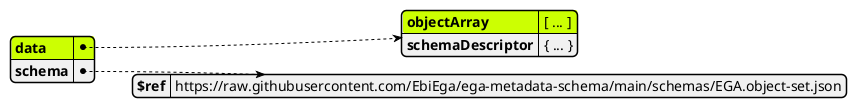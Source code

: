 @startjson
#highlight "data" / "objectArray" / "0" / "assayTypeSpecifications" / "arrayAssaySpecifications" / "arraySampleLabels" / "0" / "arrayLabel" / "arrayLabelIdentifier" / "termId"
#highlight "data" / "objectArray" / "0" / "assayTypeSpecifications" / "arrayAssaySpecifications" / "arraySampleLabels" / "1" / "arrayLabel" / "arrayLabelIdentifier" / "termId"
#highlight "data" / "objectArray" / "1" / "assayTypeSpecifications" / "sequencingAssaySpecifications" / "referenceAlignmentDetails" / "0" / "ncbiAssembly" / "termId"
#highlight "data" / "objectArray" / "1" / "assayTypeSpecifications" / "sequencingAssaySpecifications" / "referenceAlignmentDetails" / "0" / "ncbiAssemblyUnit" / "termId"
#highlight "data" / "objectArray" / "1" / "assayTypeSpecifications" / "sequencingAssaySpecifications" / "referenceAlignmentDetails" / "1" / "ncbiAssembly" / "termId"
#highlight "data" / "objectArray" / "1" / "assayTypeSpecifications" / "sequencingAssaySpecifications" / "referenceAlignmentDetails" / "1" / "ncbiAssemblyUnit" / "termId"
#highlight "data"
#highlight "data" / "objectArray"
#highlight "data" / "objectArray" / "0"
#highlight "data" / "objectArray" / "0" / "assayTypeSpecifications"
#highlight "data" / "objectArray" / "0" / "assayTypeSpecifications" / "arrayAssaySpecifications"
#highlight "data" / "objectArray" / "0" / "assayTypeSpecifications" / "arrayAssaySpecifications" / "arraySampleLabels"
#highlight "data" / "objectArray" / "0" / "assayTypeSpecifications" / "arrayAssaySpecifications" / "arraySampleLabels" / "0"
#highlight "data" / "objectArray" / "0" / "assayTypeSpecifications" / "arrayAssaySpecifications" / "arraySampleLabels" / "0" / "arrayLabel"
#highlight "data" / "objectArray" / "0" / "assayTypeSpecifications" / "arrayAssaySpecifications" / "arraySampleLabels" / "0" / "arrayLabel" / "arrayLabelIdentifier"
#highlight "data" / "objectArray" / "0" / "assayTypeSpecifications" / "arrayAssaySpecifications" / "arraySampleLabels" / "1"
#highlight "data" / "objectArray" / "0" / "assayTypeSpecifications" / "arrayAssaySpecifications" / "arraySampleLabels" / "1" / "arrayLabel"
#highlight "data" / "objectArray" / "0" / "assayTypeSpecifications" / "arrayAssaySpecifications" / "arraySampleLabels" / "1" / "arrayLabel" / "arrayLabelIdentifier"
#highlight "data" / "objectArray" / "1"
#highlight "data" / "objectArray" / "1" / "assayTypeSpecifications"
#highlight "data" / "objectArray" / "1" / "assayTypeSpecifications" / "sequencingAssaySpecifications"
#highlight "data" / "objectArray" / "1" / "assayTypeSpecifications" / "sequencingAssaySpecifications" / "referenceAlignmentDetails"
#highlight "data" / "objectArray" / "1" / "assayTypeSpecifications" / "sequencingAssaySpecifications" / "referenceAlignmentDetails" / "0"
#highlight "data" / "objectArray" / "1" / "assayTypeSpecifications" / "sequencingAssaySpecifications" / "referenceAlignmentDetails" / "0" / "ncbiAssembly"
#highlight "data" / "objectArray" / "1" / "assayTypeSpecifications" / "sequencingAssaySpecifications" / "referenceAlignmentDetails" / "0" / "ncbiAssemblyUnit"
#highlight "data" / "objectArray" / "1" / "assayTypeSpecifications" / "sequencingAssaySpecifications" / "referenceAlignmentDetails" / "1"
#highlight "data" / "objectArray" / "1" / "assayTypeSpecifications" / "sequencingAssaySpecifications" / "referenceAlignmentDetails" / "1" / "ncbiAssembly"
#highlight "data" / "objectArray" / "1" / "assayTypeSpecifications" / "sequencingAssaySpecifications" / "referenceAlignmentDetails" / "1" / "ncbiAssemblyUnit"

{
    "data": {
        "objectArray": "[ ... ]",
        "schemaDescriptor": "{ ... }"
    },
    "schema": {
        "$ref": "https://raw.githubusercontent.com/EbiEga/ega-metadata-schema/main/schemas/EGA.object-set.json"
    }
}
@endjson